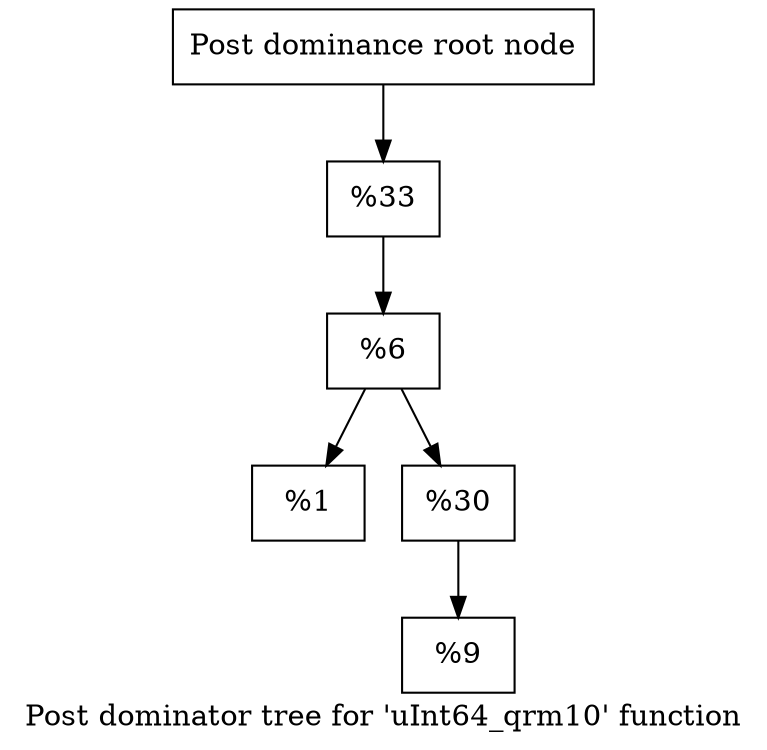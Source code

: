 digraph "Post dominator tree for 'uInt64_qrm10' function" {
	label="Post dominator tree for 'uInt64_qrm10' function";

	Node0xfb5980 [shape=record,label="{Post dominance root node}"];
	Node0xfb5980 -> Node0x1357830;
	Node0x1357830 [shape=record,label="{%33}"];
	Node0x1357830 -> Node0xfb5b20;
	Node0xfb5b20 [shape=record,label="{%6}"];
	Node0xfb5b20 -> Node0xfb5ac0;
	Node0xfb5b20 -> Node0x1358b40;
	Node0xfb5ac0 [shape=record,label="{%1}"];
	Node0x1358b40 [shape=record,label="{%30}"];
	Node0x1358b40 -> Node0xfb5a00;
	Node0xfb5a00 [shape=record,label="{%9}"];
}
